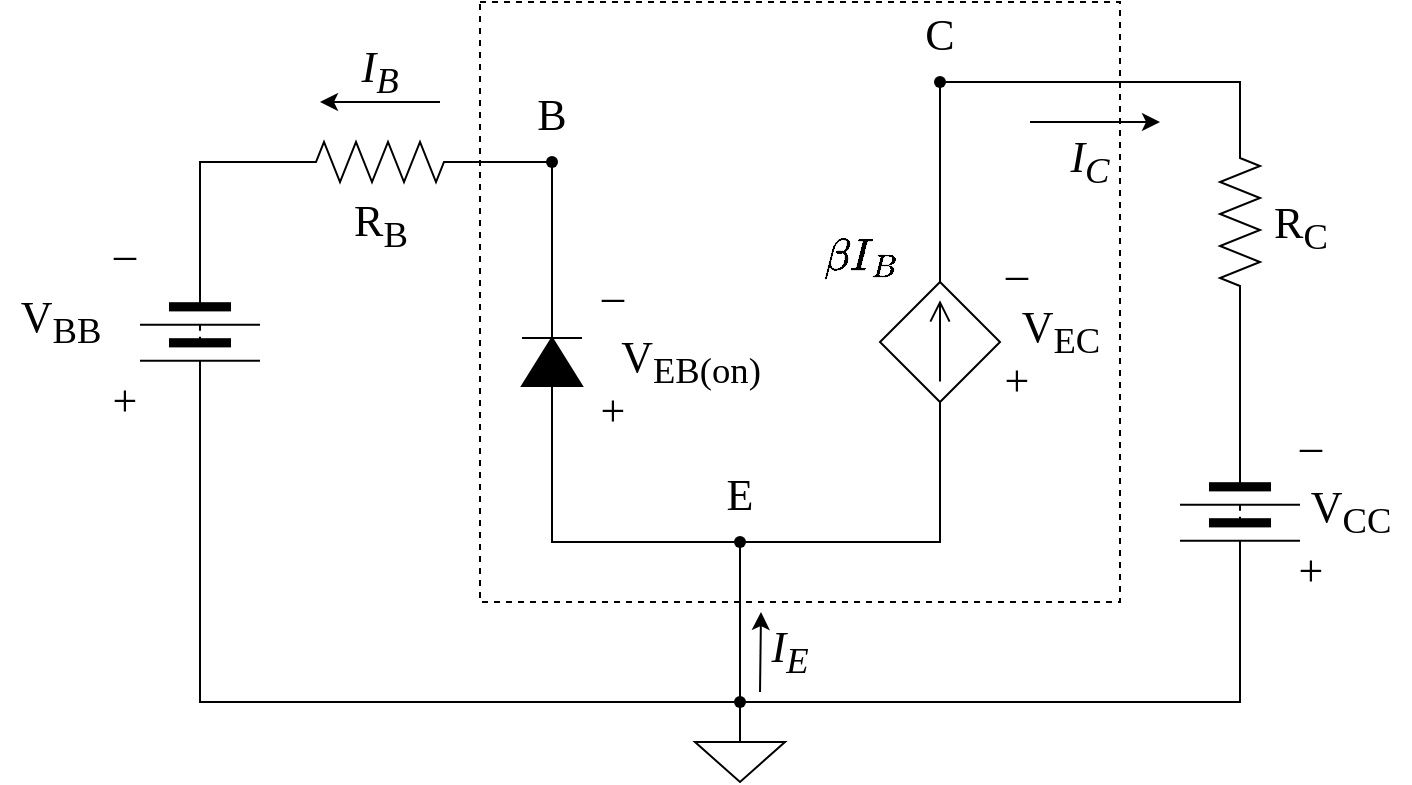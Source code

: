 <mxfile version="22.0.3" type="device">
  <diagram name="Trang-1" id="jdwA5vypR48VeuwpfjTU">
    <mxGraphModel dx="863" dy="505" grid="1" gridSize="10" guides="1" tooltips="1" connect="1" arrows="1" fold="1" page="1" pageScale="1" pageWidth="1100" pageHeight="850" math="1" shadow="0">
      <root>
        <mxCell id="0" />
        <mxCell id="1" parent="0" />
        <mxCell id="NV5PZMqExWxVKoS1mkhp-72" value="" style="rounded=0;whiteSpace=wrap;html=1;strokeWidth=1;align=center;verticalAlign=middle;fontFamily=Helvetica;fontSize=22;fontColor=default;fillColor=none;gradientColor=none;dashed=1;movable=1;resizable=1;rotatable=1;deletable=1;editable=1;locked=0;connectable=1;" parent="1" vertex="1">
          <mxGeometry x="300" y="120" width="320" height="300" as="geometry" />
        </mxCell>
        <mxCell id="zdTH0ZUPYPryaXtzpsRw-2" style="edgeStyle=orthogonalEdgeStyle;rounded=0;orthogonalLoop=1;jettySize=auto;html=1;exitX=1;exitY=0.5;exitDx=0;exitDy=0;exitPerimeter=0;endArrow=none;endFill=0;" edge="1" parent="1" source="NV5PZMqExWxVKoS1mkhp-1" target="NV5PZMqExWxVKoS1mkhp-9">
          <mxGeometry relative="1" as="geometry" />
        </mxCell>
        <mxCell id="NV5PZMqExWxVKoS1mkhp-1" value="" style="pointerEvents=1;fillColor=strokeColor;verticalLabelPosition=bottom;shadow=0;dashed=0;align=center;html=1;verticalAlign=top;shape=mxgraph.electrical.diodes.diode;direction=north;points=[[0,0.5,0,0,0],[1,0.5,0,0,0]];" parent="1" vertex="1">
          <mxGeometry x="321" y="270" width="30" height="60" as="geometry" />
        </mxCell>
        <mxCell id="zdTH0ZUPYPryaXtzpsRw-7" value="" style="edgeStyle=orthogonalEdgeStyle;shape=connector;rounded=0;orthogonalLoop=1;jettySize=auto;html=1;labelBackgroundColor=default;strokeColor=default;align=center;verticalAlign=middle;fontFamily=Helvetica;fontSize=11;fontColor=default;endArrow=none;endFill=0;" edge="1" parent="1" source="NV5PZMqExWxVKoS1mkhp-2" target="NV5PZMqExWxVKoS1mkhp-61">
          <mxGeometry relative="1" as="geometry" />
        </mxCell>
        <mxCell id="NV5PZMqExWxVKoS1mkhp-2" value="" style="pointerEvents=1;verticalLabelPosition=bottom;shadow=0;dashed=0;align=center;html=1;verticalAlign=top;shape=mxgraph.electrical.signal_sources.source;aspect=fixed;points=[[0.5,0,0],[1,0.5,0],[0.5,1,0],[0,0.5,0]];elSignalType=dc2;elSourceType=dependent;direction=west;" parent="1" vertex="1">
          <mxGeometry x="500" y="260" width="60" height="60" as="geometry" />
        </mxCell>
        <mxCell id="NV5PZMqExWxVKoS1mkhp-3" value="" style="pointerEvents=1;verticalLabelPosition=bottom;shadow=0;dashed=0;align=center;html=1;verticalAlign=top;shape=mxgraph.electrical.miscellaneous.batteryStack;direction=south;" parent="1" vertex="1">
          <mxGeometry x="130" y="250" width="60" height="70" as="geometry" />
        </mxCell>
        <mxCell id="NV5PZMqExWxVKoS1mkhp-4" value="" style="pointerEvents=1;verticalLabelPosition=bottom;shadow=0;dashed=0;align=center;html=1;verticalAlign=top;shape=mxgraph.electrical.miscellaneous.batteryStack;direction=south;" parent="1" vertex="1">
          <mxGeometry x="650" y="340" width="60" height="70" as="geometry" />
        </mxCell>
        <mxCell id="NV5PZMqExWxVKoS1mkhp-5" value="" style="pointerEvents=1;verticalLabelPosition=bottom;shadow=0;dashed=0;align=center;html=1;verticalAlign=top;shape=mxgraph.electrical.resistors.resistor_2;direction=south;" parent="1" vertex="1">
          <mxGeometry x="670" y="180" width="20" height="100" as="geometry" />
        </mxCell>
        <mxCell id="NV5PZMqExWxVKoS1mkhp-17" style="edgeStyle=orthogonalEdgeStyle;shape=connector;rounded=0;orthogonalLoop=1;jettySize=auto;html=1;exitX=1;exitY=0.5;exitDx=0;exitDy=0;exitPerimeter=0;labelBackgroundColor=default;strokeColor=default;align=center;verticalAlign=middle;fontFamily=Helvetica;fontSize=11;fontColor=default;endArrow=none;endFill=0;" parent="1" source="NV5PZMqExWxVKoS1mkhp-6" target="NV5PZMqExWxVKoS1mkhp-9" edge="1">
          <mxGeometry relative="1" as="geometry" />
        </mxCell>
        <mxCell id="NV5PZMqExWxVKoS1mkhp-6" value="R&lt;sub&gt;B&lt;/sub&gt;" style="pointerEvents=1;verticalLabelPosition=bottom;shadow=0;dashed=0;align=center;html=1;verticalAlign=top;shape=mxgraph.electrical.resistors.resistor_2;fontSize=22;fontFamily=Times New Roman;" parent="1" vertex="1">
          <mxGeometry x="200" y="190" width="100" height="20" as="geometry" />
        </mxCell>
        <mxCell id="NV5PZMqExWxVKoS1mkhp-38" value="" style="edgeStyle=orthogonalEdgeStyle;shape=connector;rounded=0;orthogonalLoop=1;jettySize=auto;html=1;labelBackgroundColor=default;strokeColor=default;align=center;verticalAlign=middle;fontFamily=Helvetica;fontSize=11;fontColor=default;endArrow=none;endFill=0;" parent="1" source="NV5PZMqExWxVKoS1mkhp-8" target="NV5PZMqExWxVKoS1mkhp-10" edge="1">
          <mxGeometry relative="1" as="geometry" />
        </mxCell>
        <mxCell id="NV5PZMqExWxVKoS1mkhp-8" value="E&#xa;&#xa;" style="shape=waypoint;sketch=0;size=6;pointerEvents=1;points=[];fillColor=none;resizable=0;rotatable=0;perimeter=centerPerimeter;snapToPoint=1;fontFamily=Times New Roman;fontSize=22;fontColor=default;strokeColor=default;strokeWidth=1;" parent="1" vertex="1">
          <mxGeometry x="420" y="380" width="20" height="20" as="geometry" />
        </mxCell>
        <mxCell id="NV5PZMqExWxVKoS1mkhp-9" value="B&#xa;&#xa;" style="shape=waypoint;sketch=0;size=6;pointerEvents=1;points=[];fillColor=none;resizable=0;rotatable=0;perimeter=centerPerimeter;snapToPoint=1;fontFamily=Times New Roman;fontSize=22;fontColor=default;" parent="1" vertex="1">
          <mxGeometry x="326" y="190" width="20" height="20" as="geometry" />
        </mxCell>
        <mxCell id="NV5PZMqExWxVKoS1mkhp-10" value="" style="shape=waypoint;sketch=0;size=6;pointerEvents=1;points=[];fillColor=none;resizable=0;rotatable=0;perimeter=centerPerimeter;snapToPoint=1;fontFamily=Times New Roman;fontSize=22;fontColor=default;strokeColor=default;strokeWidth=1;" parent="1" vertex="1">
          <mxGeometry x="420" y="460" width="20" height="20" as="geometry" />
        </mxCell>
        <mxCell id="NV5PZMqExWxVKoS1mkhp-23" value="&lt;font face=&quot;Times New Roman&quot;&gt;&lt;span style=&quot;font-size: 22px;&quot;&gt;R&lt;sub&gt;C&lt;/sub&gt;&lt;/span&gt;&lt;/font&gt;" style="text;html=1;align=center;verticalAlign=middle;resizable=0;points=[];autosize=1;strokeColor=none;fillColor=none;fontSize=11;fontFamily=Helvetica;fontColor=default;" parent="1" vertex="1">
          <mxGeometry x="685" y="213" width="50" height="40" as="geometry" />
        </mxCell>
        <mxCell id="NV5PZMqExWxVKoS1mkhp-27" value="&lt;font face=&quot;Times New Roman&quot;&gt;&lt;span style=&quot;font-size: 22px;&quot;&gt;V&lt;sub&gt;CC&lt;/sub&gt;&lt;/span&gt;&lt;/font&gt;" style="text;html=1;align=center;verticalAlign=middle;resizable=0;points=[];autosize=1;strokeColor=none;fillColor=none;fontSize=11;fontFamily=Helvetica;fontColor=default;" parent="1" vertex="1">
          <mxGeometry x="705" y="355" width="60" height="40" as="geometry" />
        </mxCell>
        <mxCell id="NV5PZMqExWxVKoS1mkhp-31" value="" style="group" parent="1" vertex="1" connectable="0">
          <mxGeometry x="695" y="265" width="40" height="90" as="geometry" />
        </mxCell>
        <mxCell id="NV5PZMqExWxVKoS1mkhp-30" value="&lt;font face=&quot;Times New Roman&quot;&gt;&lt;span style=&quot;font-size: 22px;&quot;&gt;_&lt;/span&gt;&lt;/font&gt;" style="text;html=1;align=center;verticalAlign=middle;resizable=0;points=[];autosize=1;strokeColor=none;fillColor=none;fontSize=11;fontFamily=Helvetica;fontColor=default;" parent="NV5PZMqExWxVKoS1mkhp-31" vertex="1">
          <mxGeometry x="5" y="50" width="30" height="40" as="geometry" />
        </mxCell>
        <mxCell id="NV5PZMqExWxVKoS1mkhp-35" value="" style="group" parent="1" vertex="1" connectable="0">
          <mxGeometry x="102" y="236" width="40" height="104" as="geometry" />
        </mxCell>
        <mxCell id="NV5PZMqExWxVKoS1mkhp-37" value="&lt;font face=&quot;Times New Roman&quot;&gt;&lt;span style=&quot;font-size: 22px;&quot;&gt;_&lt;/span&gt;&lt;/font&gt;" style="text;html=1;align=center;verticalAlign=middle;resizable=0;points=[];autosize=1;strokeColor=none;fillColor=none;fontSize=11;fontFamily=Helvetica;fontColor=default;" parent="NV5PZMqExWxVKoS1mkhp-35" vertex="1">
          <mxGeometry x="5" y="-17" width="30" height="40" as="geometry" />
        </mxCell>
        <mxCell id="NV5PZMqExWxVKoS1mkhp-36" value="&lt;font face=&quot;Times New Roman&quot;&gt;&lt;span style=&quot;font-size: 22px;&quot;&gt;+&lt;/span&gt;&lt;/font&gt;" style="text;html=1;align=center;verticalAlign=middle;resizable=0;points=[];autosize=1;strokeColor=none;fillColor=none;fontSize=11;fontFamily=Helvetica;fontColor=default;" parent="NV5PZMqExWxVKoS1mkhp-35" vertex="1">
          <mxGeometry y="64" width="40" height="40" as="geometry" />
        </mxCell>
        <mxCell id="NV5PZMqExWxVKoS1mkhp-40" value="" style="edgeStyle=orthogonalEdgeStyle;shape=connector;rounded=0;orthogonalLoop=1;jettySize=auto;html=1;labelBackgroundColor=default;strokeColor=default;align=center;verticalAlign=middle;fontFamily=Helvetica;fontSize=11;fontColor=default;endArrow=none;endFill=0;" parent="1" source="NV5PZMqExWxVKoS1mkhp-39" target="NV5PZMqExWxVKoS1mkhp-8" edge="1">
          <mxGeometry relative="1" as="geometry" />
        </mxCell>
        <mxCell id="NV5PZMqExWxVKoS1mkhp-39" value="" style="pointerEvents=1;verticalLabelPosition=bottom;shadow=0;dashed=0;align=center;html=1;verticalAlign=top;shape=mxgraph.electrical.signal_sources.signal_ground;fontFamily=Helvetica;fontSize=11;fontColor=default;" parent="1" vertex="1">
          <mxGeometry x="407.5" y="480" width="45" height="30" as="geometry" />
        </mxCell>
        <mxCell id="NV5PZMqExWxVKoS1mkhp-43" value="&lt;span style=&quot;font-weight: 400;&quot;&gt;I&lt;sub&gt;C&lt;/sub&gt;&lt;/span&gt;" style="text;html=1;strokeColor=none;fillColor=none;align=center;verticalAlign=middle;whiteSpace=wrap;rounded=0;fontSize=22;fontFamily=Times New Roman;fontColor=default;fontStyle=3;movable=1;resizable=1;rotatable=1;deletable=1;editable=1;locked=0;connectable=1;" parent="1" vertex="1">
          <mxGeometry x="590" y="185" width="30" height="30" as="geometry" />
        </mxCell>
        <mxCell id="NV5PZMqExWxVKoS1mkhp-46" value="&lt;span style=&quot;font-weight: 400;&quot;&gt;I&lt;sub&gt;B&lt;/sub&gt;&lt;/span&gt;" style="text;html=1;strokeColor=none;fillColor=none;align=center;verticalAlign=middle;whiteSpace=wrap;rounded=0;fontSize=22;fontFamily=Times New Roman;fontColor=default;fontStyle=3;movable=1;resizable=1;rotatable=1;deletable=1;editable=1;locked=0;connectable=1;" parent="1" vertex="1">
          <mxGeometry x="235" y="140" width="30" height="30" as="geometry" />
        </mxCell>
        <mxCell id="NV5PZMqExWxVKoS1mkhp-61" value="C&#xa;&#xa;" style="shape=waypoint;sketch=0;size=6;pointerEvents=1;points=[];fillColor=none;resizable=0;rotatable=0;perimeter=centerPerimeter;snapToPoint=1;fontFamily=Times New Roman;fontSize=22;fontColor=default;" parent="1" vertex="1">
          <mxGeometry x="520" y="150" width="20" height="20" as="geometry" />
        </mxCell>
        <mxCell id="NV5PZMqExWxVKoS1mkhp-71" value="&lt;font face=&quot;Times New Roman&quot;&gt;&lt;span style=&quot;font-size: 22px;&quot;&gt;$$\beta I_B$$&lt;br&gt;&lt;/span&gt;&lt;/font&gt;" style="text;html=1;align=center;verticalAlign=middle;resizable=0;points=[];autosize=1;strokeColor=none;fillColor=none;fontSize=11;fontFamily=Helvetica;fontColor=default;" parent="1" vertex="1">
          <mxGeometry x="415" y="240" width="150" height="40" as="geometry" />
        </mxCell>
        <mxCell id="zdTH0ZUPYPryaXtzpsRw-3" style="edgeStyle=orthogonalEdgeStyle;shape=connector;rounded=0;orthogonalLoop=1;jettySize=auto;html=1;exitX=0;exitY=0.5;exitDx=0;exitDy=0;exitPerimeter=0;entryX=0.32;entryY=0.43;entryDx=0;entryDy=0;entryPerimeter=0;labelBackgroundColor=default;strokeColor=default;align=center;verticalAlign=middle;fontFamily=Helvetica;fontSize=11;fontColor=default;endArrow=none;endFill=0;" edge="1" parent="1" source="NV5PZMqExWxVKoS1mkhp-1" target="NV5PZMqExWxVKoS1mkhp-8">
          <mxGeometry relative="1" as="geometry">
            <Array as="points">
              <mxPoint x="336" y="390" />
            </Array>
          </mxGeometry>
        </mxCell>
        <mxCell id="zdTH0ZUPYPryaXtzpsRw-4" style="edgeStyle=orthogonalEdgeStyle;shape=connector;rounded=0;orthogonalLoop=1;jettySize=auto;html=1;exitX=0;exitY=0.5;exitDx=0;exitDy=0;exitPerimeter=0;entryX=1.08;entryY=0.45;entryDx=0;entryDy=0;entryPerimeter=0;labelBackgroundColor=default;strokeColor=default;align=center;verticalAlign=middle;fontFamily=Helvetica;fontSize=11;fontColor=default;endArrow=none;endFill=0;" edge="1" parent="1" source="NV5PZMqExWxVKoS1mkhp-5" target="NV5PZMqExWxVKoS1mkhp-61">
          <mxGeometry relative="1" as="geometry">
            <Array as="points">
              <mxPoint x="680" y="160" />
            </Array>
          </mxGeometry>
        </mxCell>
        <mxCell id="zdTH0ZUPYPryaXtzpsRw-6" style="edgeStyle=orthogonalEdgeStyle;shape=connector;rounded=0;orthogonalLoop=1;jettySize=auto;html=1;exitX=0.5;exitY=0;exitDx=0;exitDy=0;exitPerimeter=0;entryX=0.88;entryY=0.03;entryDx=0;entryDy=0;entryPerimeter=0;labelBackgroundColor=default;strokeColor=default;align=center;verticalAlign=middle;fontFamily=Helvetica;fontSize=11;fontColor=default;endArrow=none;endFill=0;" edge="1" parent="1" source="NV5PZMqExWxVKoS1mkhp-2" target="NV5PZMqExWxVKoS1mkhp-8">
          <mxGeometry relative="1" as="geometry">
            <Array as="points">
              <mxPoint x="530" y="390" />
            </Array>
          </mxGeometry>
        </mxCell>
        <mxCell id="NV5PZMqExWxVKoS1mkhp-33" value="&lt;font face=&quot;Times New Roman&quot;&gt;&lt;span style=&quot;font-size: 22px;&quot;&gt;+&lt;/span&gt;&lt;/font&gt;" style="text;html=1;align=center;verticalAlign=middle;resizable=0;points=[];autosize=1;strokeColor=none;fillColor=none;fontSize=11;fontFamily=Helvetica;fontColor=default;" parent="1" vertex="1">
          <mxGeometry x="547.5" y="290" width="40" height="40" as="geometry" />
        </mxCell>
        <mxCell id="NV5PZMqExWxVKoS1mkhp-34" value="&lt;font face=&quot;Times New Roman&quot;&gt;&lt;span style=&quot;font-size: 22px;&quot;&gt;_&lt;/span&gt;&lt;/font&gt;" style="text;html=1;align=center;verticalAlign=middle;resizable=0;points=[];autosize=1;strokeColor=none;fillColor=none;fontSize=11;fontFamily=Helvetica;fontColor=default;" parent="1" vertex="1">
          <mxGeometry x="552.5" y="229" width="30" height="40" as="geometry" />
        </mxCell>
        <mxCell id="NV5PZMqExWxVKoS1mkhp-57" value="&lt;font face=&quot;Times New Roman&quot;&gt;&lt;span style=&quot;font-size: 22px;&quot;&gt;V&lt;sub&gt;EC&lt;/sub&gt;&lt;/span&gt;&lt;/font&gt;" style="text;html=1;align=center;verticalAlign=middle;resizable=0;points=[];autosize=1;strokeColor=none;fillColor=none;fontSize=11;fontFamily=Helvetica;fontColor=default;" parent="1" vertex="1">
          <mxGeometry x="560" y="265" width="60" height="40" as="geometry" />
        </mxCell>
        <mxCell id="NV5PZMqExWxVKoS1mkhp-55" value="&lt;font face=&quot;Times New Roman&quot;&gt;&lt;span style=&quot;font-size: 22px;&quot;&gt;+&lt;/span&gt;&lt;/font&gt;" style="text;html=1;align=center;verticalAlign=middle;resizable=0;points=[];autosize=1;strokeColor=none;fillColor=none;fontSize=11;fontFamily=Helvetica;fontColor=default;" parent="1" vertex="1">
          <mxGeometry x="346" y="305" width="40" height="40" as="geometry" />
        </mxCell>
        <mxCell id="NV5PZMqExWxVKoS1mkhp-56" value="&lt;font face=&quot;Times New Roman&quot;&gt;&lt;span style=&quot;font-size: 22px;&quot;&gt;_&lt;/span&gt;&lt;/font&gt;" style="text;html=1;align=center;verticalAlign=middle;resizable=0;points=[];autosize=1;strokeColor=none;fillColor=none;fontSize=11;fontFamily=Helvetica;fontColor=default;" parent="1" vertex="1">
          <mxGeometry x="351" y="240" width="30" height="40" as="geometry" />
        </mxCell>
        <mxCell id="NV5PZMqExWxVKoS1mkhp-58" value="&lt;font face=&quot;Times New Roman&quot;&gt;&lt;span style=&quot;font-size: 22px;&quot;&gt;V&lt;sub&gt;EB(on)&lt;/sub&gt;&lt;/span&gt;&lt;/font&gt;" style="text;html=1;align=center;verticalAlign=middle;resizable=0;points=[];autosize=1;strokeColor=none;fillColor=none;fontSize=11;fontFamily=Helvetica;fontColor=default;" parent="1" vertex="1">
          <mxGeometry x="360" y="280" width="90" height="40" as="geometry" />
        </mxCell>
        <mxCell id="zdTH0ZUPYPryaXtzpsRw-8" style="edgeStyle=orthogonalEdgeStyle;shape=connector;rounded=0;orthogonalLoop=1;jettySize=auto;html=1;exitX=0;exitY=0.5;exitDx=0;exitDy=0;entryX=0;entryY=0.5;entryDx=0;entryDy=0;entryPerimeter=0;labelBackgroundColor=default;strokeColor=default;align=center;verticalAlign=middle;fontFamily=Helvetica;fontSize=11;fontColor=default;endArrow=none;endFill=0;" edge="1" parent="1" source="NV5PZMqExWxVKoS1mkhp-3" target="NV5PZMqExWxVKoS1mkhp-6">
          <mxGeometry relative="1" as="geometry" />
        </mxCell>
        <mxCell id="zdTH0ZUPYPryaXtzpsRw-9" style="edgeStyle=orthogonalEdgeStyle;shape=connector;rounded=0;orthogonalLoop=1;jettySize=auto;html=1;exitX=1;exitY=0.5;exitDx=0;exitDy=0;entryX=0.28;entryY=0.31;entryDx=0;entryDy=0;entryPerimeter=0;labelBackgroundColor=default;strokeColor=default;align=center;verticalAlign=middle;fontFamily=Helvetica;fontSize=11;fontColor=default;endArrow=none;endFill=0;" edge="1" parent="1" source="NV5PZMqExWxVKoS1mkhp-3" target="NV5PZMqExWxVKoS1mkhp-10">
          <mxGeometry relative="1" as="geometry">
            <Array as="points">
              <mxPoint x="160" y="470" />
            </Array>
          </mxGeometry>
        </mxCell>
        <mxCell id="zdTH0ZUPYPryaXtzpsRw-10" style="edgeStyle=orthogonalEdgeStyle;shape=connector;rounded=0;orthogonalLoop=1;jettySize=auto;html=1;exitX=1;exitY=0.5;exitDx=0;exitDy=0;entryX=0.92;entryY=0.35;entryDx=0;entryDy=0;entryPerimeter=0;labelBackgroundColor=default;strokeColor=default;align=center;verticalAlign=middle;fontFamily=Helvetica;fontSize=11;fontColor=default;endArrow=none;endFill=0;" edge="1" parent="1" source="NV5PZMqExWxVKoS1mkhp-4" target="NV5PZMqExWxVKoS1mkhp-10">
          <mxGeometry relative="1" as="geometry">
            <Array as="points">
              <mxPoint x="680" y="470" />
            </Array>
          </mxGeometry>
        </mxCell>
        <mxCell id="zdTH0ZUPYPryaXtzpsRw-11" style="edgeStyle=orthogonalEdgeStyle;shape=connector;rounded=0;orthogonalLoop=1;jettySize=auto;html=1;exitX=0;exitY=0.5;exitDx=0;exitDy=0;entryX=1;entryY=0.5;entryDx=0;entryDy=0;entryPerimeter=0;labelBackgroundColor=default;strokeColor=default;align=center;verticalAlign=middle;fontFamily=Helvetica;fontSize=11;fontColor=default;endArrow=none;endFill=0;" edge="1" parent="1" source="NV5PZMqExWxVKoS1mkhp-4" target="NV5PZMqExWxVKoS1mkhp-5">
          <mxGeometry relative="1" as="geometry" />
        </mxCell>
        <mxCell id="NV5PZMqExWxVKoS1mkhp-59" value="&lt;font face=&quot;Times New Roman&quot;&gt;&lt;span style=&quot;font-size: 22px;&quot;&gt;V&lt;sub&gt;BB&lt;/sub&gt;&lt;/span&gt;&lt;/font&gt;" style="text;html=1;align=center;verticalAlign=middle;resizable=0;points=[];autosize=1;strokeColor=none;fillColor=none;fontSize=11;fontFamily=Helvetica;fontColor=default;" parent="1" vertex="1">
          <mxGeometry x="60" y="260" width="60" height="40" as="geometry" />
        </mxCell>
        <mxCell id="NV5PZMqExWxVKoS1mkhp-28" value="&lt;font face=&quot;Times New Roman&quot;&gt;&lt;span style=&quot;font-size: 22px;&quot;&gt;+&lt;/span&gt;&lt;/font&gt;" style="text;html=1;align=center;verticalAlign=middle;resizable=0;points=[];autosize=1;strokeColor=none;fillColor=none;fontSize=11;fontFamily=Helvetica;fontColor=default;" parent="1" vertex="1">
          <mxGeometry x="695" y="385" width="40" height="40" as="geometry" />
        </mxCell>
        <mxCell id="NV5PZMqExWxVKoS1mkhp-45" value="" style="endArrow=classic;html=1;rounded=0;labelBackgroundColor=default;strokeColor=default;align=center;verticalAlign=middle;fontFamily=Helvetica;fontSize=22;fontColor=default;shape=connector;movable=1;resizable=1;rotatable=1;deletable=1;editable=1;locked=0;connectable=1;" parent="1" edge="1">
          <mxGeometry width="50" height="50" relative="1" as="geometry">
            <mxPoint x="280" y="170" as="sourcePoint" />
            <mxPoint x="220" y="170" as="targetPoint" />
          </mxGeometry>
        </mxCell>
        <mxCell id="NV5PZMqExWxVKoS1mkhp-42" value="" style="endArrow=classic;html=1;rounded=0;labelBackgroundColor=default;strokeColor=default;align=center;verticalAlign=middle;fontFamily=Helvetica;fontSize=22;fontColor=default;shape=connector;movable=1;resizable=1;rotatable=1;deletable=1;editable=1;locked=0;connectable=1;" parent="1" edge="1">
          <mxGeometry width="50" height="50" relative="1" as="geometry">
            <mxPoint x="575" y="180" as="sourcePoint" />
            <mxPoint x="640" y="180" as="targetPoint" />
          </mxGeometry>
        </mxCell>
        <mxCell id="NV5PZMqExWxVKoS1mkhp-48" value="" style="endArrow=classic;html=1;rounded=0;labelBackgroundColor=default;strokeColor=default;align=center;verticalAlign=middle;fontFamily=Helvetica;fontSize=22;fontColor=default;shape=connector;movable=1;resizable=1;rotatable=1;deletable=1;editable=1;locked=0;connectable=1;" parent="1" edge="1">
          <mxGeometry width="50" height="50" relative="1" as="geometry">
            <mxPoint x="440" y="465.0" as="sourcePoint" />
            <mxPoint x="440.5" y="425.0" as="targetPoint" />
          </mxGeometry>
        </mxCell>
        <mxCell id="NV5PZMqExWxVKoS1mkhp-49" value="&lt;span style=&quot;font-weight: 400;&quot;&gt;I&lt;sub&gt;E&lt;/sub&gt;&lt;/span&gt;" style="text;html=1;strokeColor=none;fillColor=none;align=center;verticalAlign=middle;whiteSpace=wrap;rounded=0;fontSize=22;fontFamily=Times New Roman;fontColor=default;fontStyle=3;movable=1;resizable=1;rotatable=1;deletable=1;editable=1;locked=0;connectable=1;" parent="1" vertex="1">
          <mxGeometry x="440" y="430.0" width="30" height="30" as="geometry" />
        </mxCell>
      </root>
    </mxGraphModel>
  </diagram>
</mxfile>
